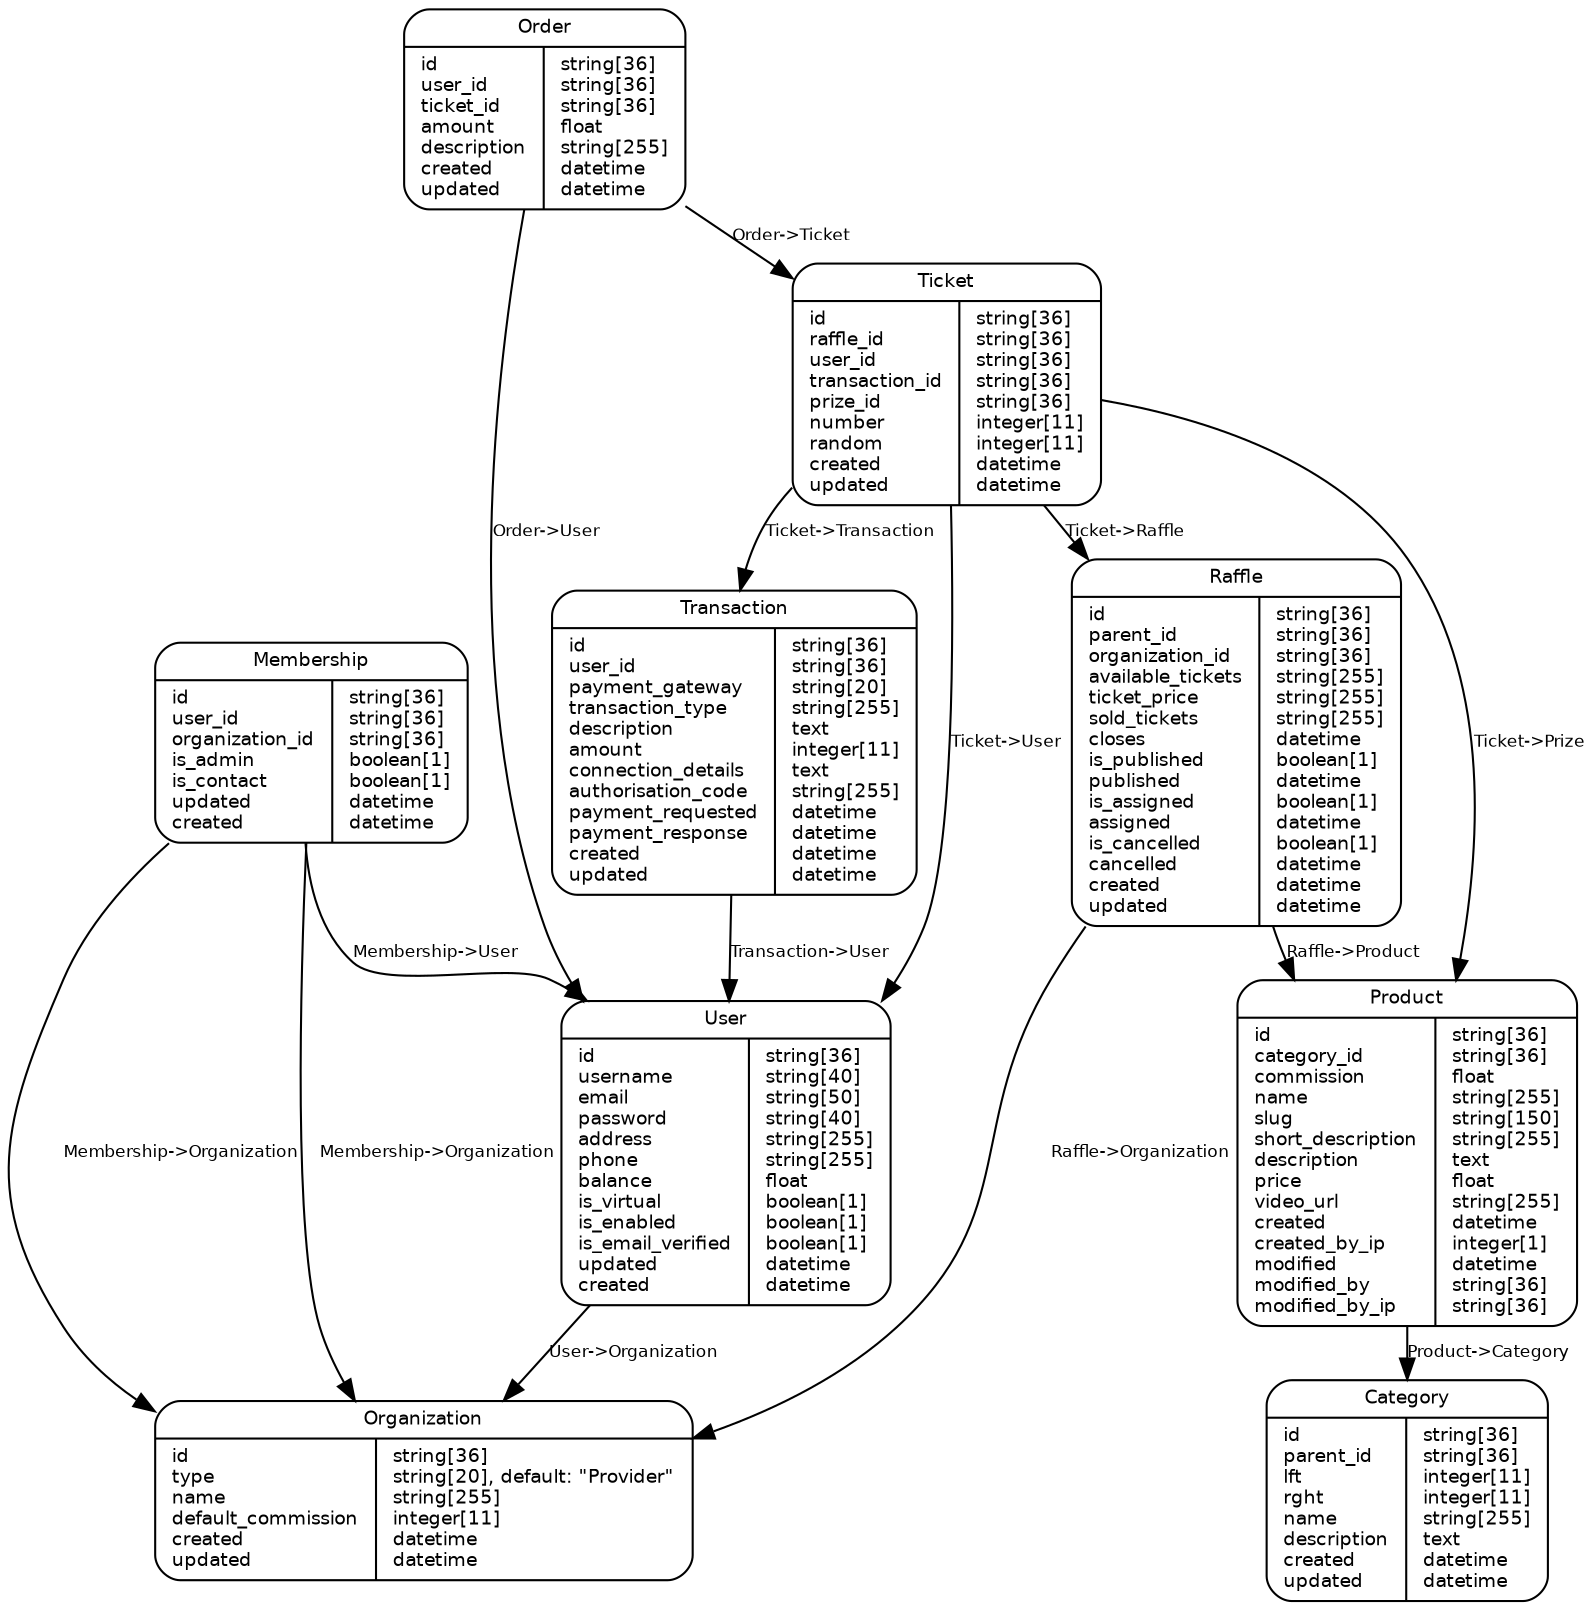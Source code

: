 digraph G {
overlap=false;
splines=true;
edge [fontname="Helvetica", fontsize=8];
ranksep=0.1;
nodesep=0.1;
node [shape=record, fontname="Helvetica", fontsize=9];
	"Category" [shape=Mrecord, label="{<0> Category|{<f0> id\lparent_id\llft\lrght\lname\ldescription\lcreated\lupdated\l|<f1> string[36]\lstring[36]\linteger[11]\linteger[11]\lstring[255]\ltext\ldatetime\ldatetime\l}}"];
	"Membership" [shape=Mrecord, label="{<0> Membership|{<f0> id\luser_id\lorganization_id\lis_admin\lis_contact\lupdated\lcreated\l|<f1> string[36]\lstring[36]\lstring[36]\lboolean[1]\lboolean[1]\ldatetime\ldatetime\l}}"];
	"Order" [shape=Mrecord, label="{<0> Order|{<f0> id\luser_id\lticket_id\lamount\ldescription\lcreated\lupdated\l|<f1> string[36]\lstring[36]\lstring[36]\lfloat\lstring[255]\ldatetime\ldatetime\l}}"];
	"Organization" [shape=Mrecord, label="{<0> Organization|{<f0> id\ltype\lname\ldefault_commission\lcreated\lupdated\l|<f1> string[36]\lstring[20], default: \"Provider\"\lstring[255]\linteger[11]\ldatetime\ldatetime\l}}"];
	"Product" [shape=Mrecord, label="{<0> Product|{<f0> id\lcategory_id\lcommission\lname\lslug\lshort_description\ldescription\lprice\lvideo_url\lcreated\lcreated_by_ip\lmodified\lmodified_by\lmodified_by_ip\l|<f1> string[36]\lstring[36]\lfloat\lstring[255]\lstring[150]\lstring[255]\ltext\lfloat\lstring[255]\ldatetime\linteger[1]\ldatetime\lstring[36]\lstring[36]\l}}"];
	"Raffle" [shape=Mrecord, label="{<0> Raffle|{<f0> id\lparent_id\lorganization_id\lavailable_tickets\lticket_price\lsold_tickets\lcloses\lis_published\lpublished\lis_assigned\lassigned\lis_cancelled\lcancelled\lcreated\lupdated\l|<f1> string[36]\lstring[36]\lstring[36]\lstring[255]\lstring[255]\lstring[255]\ldatetime\lboolean[1]\ldatetime\lboolean[1]\ldatetime\lboolean[1]\ldatetime\ldatetime\ldatetime\l}}"];
	"Ticket" [shape=Mrecord, label="{<0> Ticket|{<f0> id\lraffle_id\luser_id\ltransaction_id\lprize_id\lnumber\lrandom\lcreated\lupdated\l|<f1> string[36]\lstring[36]\lstring[36]\lstring[36]\lstring[36]\linteger[11]\linteger[11]\ldatetime\ldatetime\l}}"];
	"Transaction" [shape=Mrecord, label="{<0> Transaction|{<f0> id\luser_id\lpayment_gateway\ltransaction_type\ldescription\lamount\lconnection_details\lauthorisation_code\lpayment_requested\lpayment_response\lcreated\lupdated\l|<f1> string[36]\lstring[36]\lstring[20]\lstring[255]\ltext\linteger[11]\ltext\lstring[255]\ldatetime\ldatetime\ldatetime\ldatetime\l}}"];
	"User" [shape=Mrecord, label="{<0> User|{<f0> id\lusername\lemail\lpassword\laddress\lphone\lbalance\lis_virtual\lis_enabled\lis_email_verified\lupdated\lcreated\l|<f1> string[36]\lstring[40]\lstring[50]\lstring[40]\lstring[255]\lstring[255]\lfloat\lboolean[1]\lboolean[1]\lboolean[1]\ldatetime\ldatetime\l}}"];
	"Product" -> "Category" [label="Product->Category"]
	"Membership" -> "Organization" [label="Membership->Organization"]
	"Membership" -> "User" [label="Membership->User"]
	"Order" -> "Ticket" [label="Order->Ticket"]
	"Order" -> "User" [label="Order->User"]
	"Membership" -> "Organization" [label="Membership->Organization"]
	"User" -> "Organization" [label="User->Organization"]
	"Raffle" -> "Organization" [label="Raffle->Organization"]
	"Raffle" -> "Product" [label="Raffle->Product"]
	"Ticket" -> "Product" [label="Ticket->Prize"]
	"Ticket" -> "Raffle" [label="Ticket->Raffle"]
	"Ticket" -> "Transaction" [label="Ticket->Transaction"]
	"Ticket" -> "User" [label="Ticket->User"]
	"Transaction" -> "User" [label="Transaction->User"]
}
